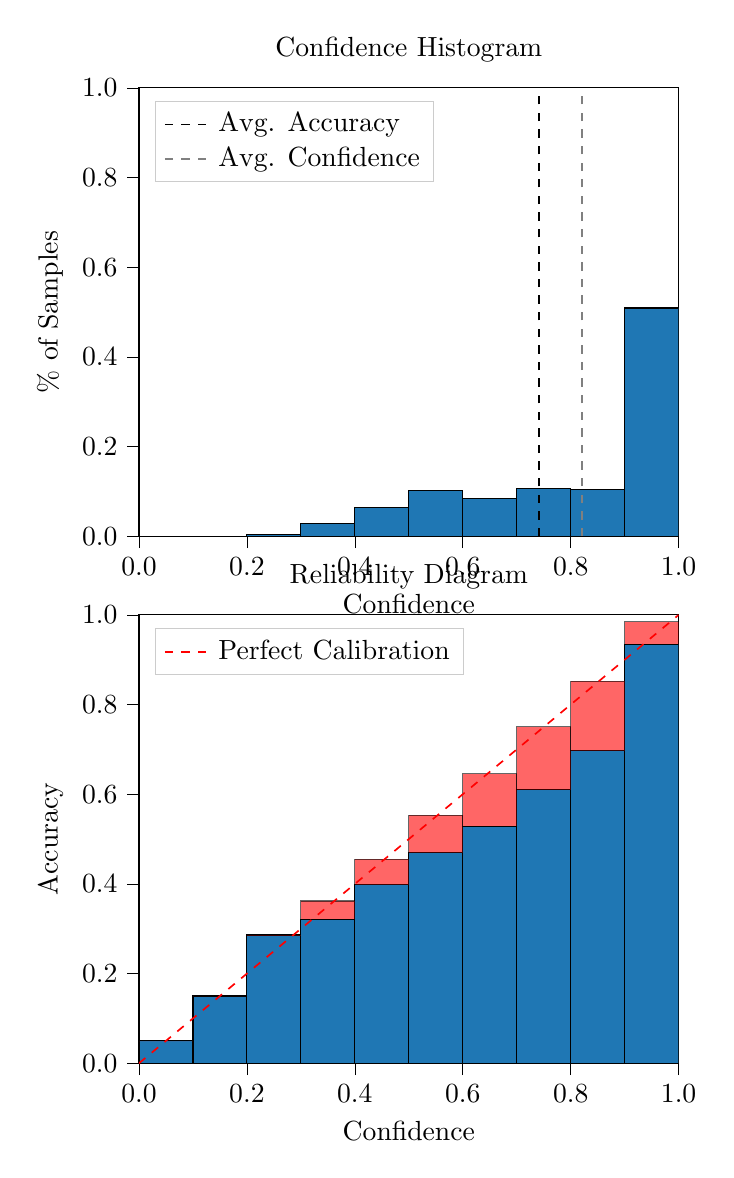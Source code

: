 % This file was created by tikzplotlib v0.9.8.
\begin{tikzpicture}

\definecolor{color0}{rgb}{0.122,0.467,0.706}

\begin{groupplot}[group style={group size=1 by 2}]
\nextgroupplot[
legend cell align={left},
legend style={
  fill opacity=0.8,
  draw opacity=1,
  text opacity=1,
  at={(0.03,0.97)},
  anchor=north west,
  draw=white!80!black
},
tick align=outside,
tick pos=left,
title={Confidence Histogram},
x grid style={white!69.02!black},
xlabel={Confidence},
xmin=0, xmax=1,
xtick style={color=black},
xtick={0,0.2,0.4,0.6,0.8,1},
xticklabels={0.0,0.2,0.4,0.6,0.8,1.0},
y grid style={white!69.02!black},
ylabel={\% of Samples},
ymin=0, ymax=1,
ytick style={color=black},
ytick={0,0.2,0.4,0.6,0.8,1},
yticklabels={0.0,0.2,0.4,0.6,0.8,1.0}
]
\draw[draw=black,fill=color0] (axis cs:-6.939e-18,0) rectangle (axis cs:0.1,0);
\draw[draw=black,fill=color0] (axis cs:0.1,0) rectangle (axis cs:0.2,0);
\draw[draw=black,fill=color0] (axis cs:0.2,0) rectangle (axis cs:0.3,0.003);
\draw[draw=black,fill=color0] (axis cs:0.3,0) rectangle (axis cs:0.4,0.028);
\draw[draw=black,fill=color0] (axis cs:0.4,0) rectangle (axis cs:0.5,0.064);
\draw[draw=black,fill=color0] (axis cs:0.5,0) rectangle (axis cs:0.6,0.101);
\draw[draw=black,fill=color0] (axis cs:0.6,0) rectangle (axis cs:0.7,0.085);
\draw[draw=black,fill=color0] (axis cs:0.7,0) rectangle (axis cs:0.8,0.106);
\draw[draw=black,fill=color0] (axis cs:0.8,0) rectangle (axis cs:0.9,0.104);
\draw[draw=black,fill=color0] (axis cs:0.9,0) rectangle (axis cs:1,0.509);
\addplot [semithick, black, dashed]
table {%
0.741 0
0.741 1
};
\addlegendentry{Avg. Accuracy}
\addplot [semithick, white!50.196!black, dashed]
table {%
0.821 0
0.821 1
};
\addlegendentry{Avg. Confidence}

\nextgroupplot[
legend cell align={left},
legend style={
  fill opacity=0.8,
  draw opacity=1,
  text opacity=1,
  at={(0.03,0.97)},
  anchor=north west,
  draw=white!80!black
},
tick align=outside,
tick pos=left,
title={Reliability Diagram},
x grid style={white!69.02!black},
xlabel={Confidence},
xmin=0, xmax=1,
xtick style={color=black},
xtick={0,0.2,0.4,0.6,0.8,1},
xticklabels={0.0,0.2,0.4,0.6,0.8,1.0},
y grid style={white!69.02!black},
ylabel={Accuracy},
ymin=0, ymax=1,
ytick style={color=black},
ytick={0,0.2,0.4,0.6,0.8,1},
yticklabels={0.0,0.2,0.4,0.6,0.8,1.0}
]
\draw[draw=black,fill=color0] (axis cs:-6.939e-18,0) rectangle (axis cs:0.1,0.05);
\draw[draw=black,fill=color0] (axis cs:0.1,0) rectangle (axis cs:0.2,0.15);
\draw[draw=black,fill=color0] (axis cs:0.2,0) rectangle (axis cs:0.3,0.286);
\draw[draw=black,fill=color0] (axis cs:0.3,0) rectangle (axis cs:0.4,0.321);
\draw[draw=black,fill=color0] (axis cs:0.4,0) rectangle (axis cs:0.5,0.398);
\draw[draw=black,fill=color0] (axis cs:0.5,0) rectangle (axis cs:0.6,0.47);
\draw[draw=black,fill=color0] (axis cs:0.6,0) rectangle (axis cs:0.7,0.529);
\draw[draw=black,fill=color0] (axis cs:0.7,0) rectangle (axis cs:0.8,0.61);
\draw[draw=black,fill=color0] (axis cs:0.8,0) rectangle (axis cs:0.9,0.697);
\draw[draw=black,fill=color0] (axis cs:0.9,0) rectangle (axis cs:1,0.935);
\draw[draw=black,fill=red,opacity=0.6] (axis cs:-6.939e-18,0.05) rectangle (axis cs:0.1,0.05);
\draw[draw=black,fill=red,opacity=0.6] (axis cs:0.1,0.15) rectangle (axis cs:0.2,0.15);
\draw[draw=black,fill=red,opacity=0.6] (axis cs:0.2,0.286) rectangle (axis cs:0.3,0.284);
\draw[draw=black,fill=red,opacity=0.6] (axis cs:0.3,0.321) rectangle (axis cs:0.4,0.362);
\draw[draw=black,fill=red,opacity=0.6] (axis cs:0.4,0.398) rectangle (axis cs:0.5,0.455);
\draw[draw=black,fill=red,opacity=0.6] (axis cs:0.5,0.47) rectangle (axis cs:0.6,0.553);
\draw[draw=black,fill=red,opacity=0.6] (axis cs:0.6,0.529) rectangle (axis cs:0.7,0.646);
\draw[draw=black,fill=red,opacity=0.6] (axis cs:0.7,0.61) rectangle (axis cs:0.8,0.751);
\draw[draw=black,fill=red,opacity=0.6] (axis cs:0.8,0.697) rectangle (axis cs:0.9,0.852);
\draw[draw=black,fill=red,opacity=0.6] (axis cs:0.9,0.935) rectangle (axis cs:1,0.985);
\addplot [semithick, red, dashed]
table {%
0 0
1 1
};
\addlegendentry{Perfect Calibration}
\end{groupplot}

\end{tikzpicture}
